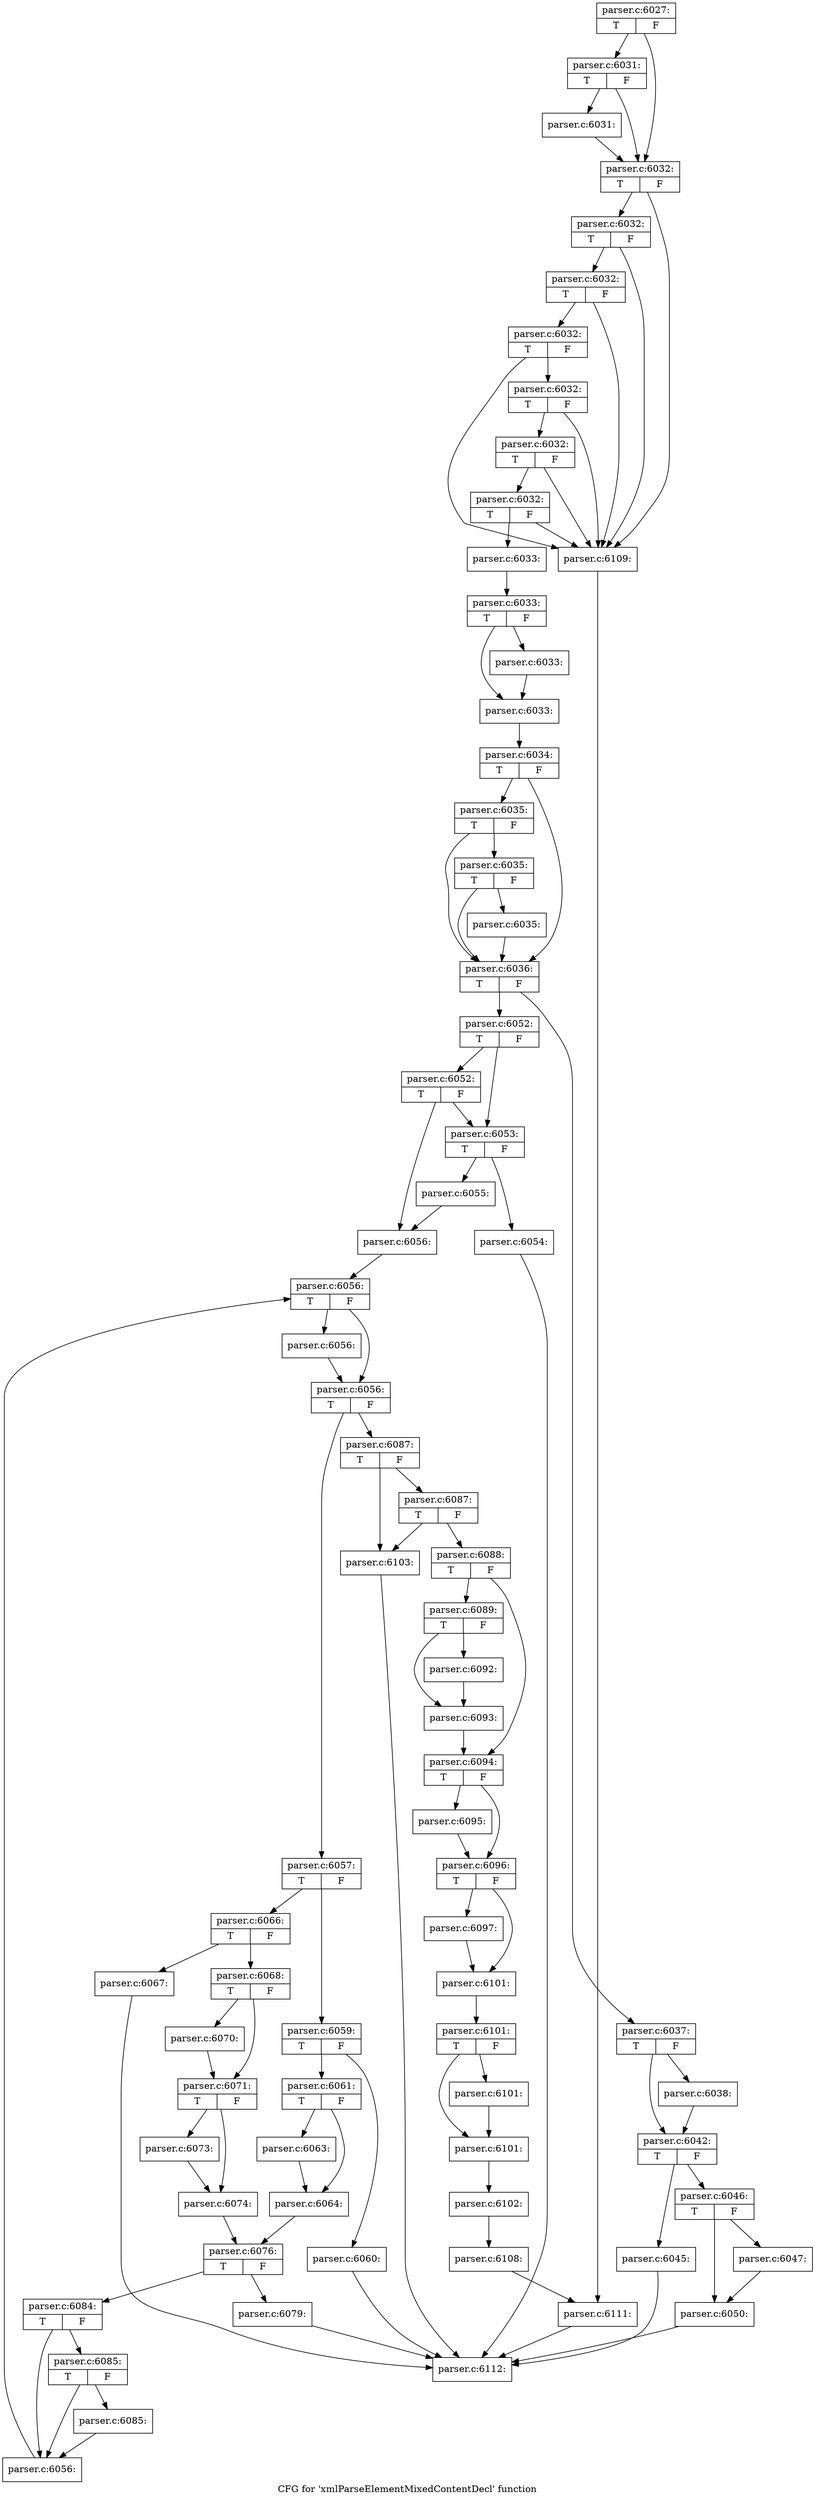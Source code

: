 digraph "CFG for 'xmlParseElementMixedContentDecl' function" {
	label="CFG for 'xmlParseElementMixedContentDecl' function";

	Node0x55d73ba5a070 [shape=record,label="{parser.c:6027:|{<s0>T|<s1>F}}"];
	Node0x55d73ba5a070 -> Node0x55d73bab39b0;
	Node0x55d73ba5a070 -> Node0x55d73bab3960;
	Node0x55d73bab39b0 [shape=record,label="{parser.c:6031:|{<s0>T|<s1>F}}"];
	Node0x55d73bab39b0 -> Node0x55d73bab3910;
	Node0x55d73bab39b0 -> Node0x55d73bab3960;
	Node0x55d73bab3910 [shape=record,label="{parser.c:6031:}"];
	Node0x55d73bab3910 -> Node0x55d73bab3960;
	Node0x55d73bab3960 [shape=record,label="{parser.c:6032:|{<s0>T|<s1>F}}"];
	Node0x55d73bab3960 -> Node0x55d73bab4530;
	Node0x55d73bab3960 -> Node0x55d73bab4320;
	Node0x55d73bab4530 [shape=record,label="{parser.c:6032:|{<s0>T|<s1>F}}"];
	Node0x55d73bab4530 -> Node0x55d73bab44e0;
	Node0x55d73bab4530 -> Node0x55d73bab4320;
	Node0x55d73bab44e0 [shape=record,label="{parser.c:6032:|{<s0>T|<s1>F}}"];
	Node0x55d73bab44e0 -> Node0x55d73bab4490;
	Node0x55d73bab44e0 -> Node0x55d73bab4320;
	Node0x55d73bab4490 [shape=record,label="{parser.c:6032:|{<s0>T|<s1>F}}"];
	Node0x55d73bab4490 -> Node0x55d73bab4440;
	Node0x55d73bab4490 -> Node0x55d73bab4320;
	Node0x55d73bab4440 [shape=record,label="{parser.c:6032:|{<s0>T|<s1>F}}"];
	Node0x55d73bab4440 -> Node0x55d73bab43f0;
	Node0x55d73bab4440 -> Node0x55d73bab4320;
	Node0x55d73bab43f0 [shape=record,label="{parser.c:6032:|{<s0>T|<s1>F}}"];
	Node0x55d73bab43f0 -> Node0x55d73bab4370;
	Node0x55d73bab43f0 -> Node0x55d73bab4320;
	Node0x55d73bab4370 [shape=record,label="{parser.c:6032:|{<s0>T|<s1>F}}"];
	Node0x55d73bab4370 -> Node0x55d73bab4280;
	Node0x55d73bab4370 -> Node0x55d73bab4320;
	Node0x55d73bab4280 [shape=record,label="{parser.c:6033:}"];
	Node0x55d73bab4280 -> Node0x55d73bab6860;
	Node0x55d73bab6860 [shape=record,label="{parser.c:6033:|{<s0>T|<s1>F}}"];
	Node0x55d73bab6860 -> Node0x55d73bab72d0;
	Node0x55d73bab6860 -> Node0x55d73bab7320;
	Node0x55d73bab72d0 [shape=record,label="{parser.c:6033:}"];
	Node0x55d73bab72d0 -> Node0x55d73bab7320;
	Node0x55d73bab7320 [shape=record,label="{parser.c:6033:}"];
	Node0x55d73bab7320 -> Node0x55d73bab67c0;
	Node0x55d73bab67c0 [shape=record,label="{parser.c:6034:|{<s0>T|<s1>F}}"];
	Node0x55d73bab67c0 -> Node0x55d73bab7cf0;
	Node0x55d73bab67c0 -> Node0x55d73bab7c20;
	Node0x55d73bab7cf0 [shape=record,label="{parser.c:6035:|{<s0>T|<s1>F}}"];
	Node0x55d73bab7cf0 -> Node0x55d73bab7c70;
	Node0x55d73bab7cf0 -> Node0x55d73bab7c20;
	Node0x55d73bab7c70 [shape=record,label="{parser.c:6035:|{<s0>T|<s1>F}}"];
	Node0x55d73bab7c70 -> Node0x55d73bab6810;
	Node0x55d73bab7c70 -> Node0x55d73bab7c20;
	Node0x55d73bab6810 [shape=record,label="{parser.c:6035:}"];
	Node0x55d73bab6810 -> Node0x55d73bab7c20;
	Node0x55d73bab7c20 [shape=record,label="{parser.c:6036:|{<s0>T|<s1>F}}"];
	Node0x55d73bab7c20 -> Node0x55d73bab8fc0;
	Node0x55d73bab7c20 -> Node0x55d73bab9010;
	Node0x55d73bab8fc0 [shape=record,label="{parser.c:6037:|{<s0>T|<s1>F}}"];
	Node0x55d73bab8fc0 -> Node0x55d73bab9690;
	Node0x55d73bab8fc0 -> Node0x55d73bab96e0;
	Node0x55d73bab9690 [shape=record,label="{parser.c:6038:}"];
	Node0x55d73bab9690 -> Node0x55d73bab96e0;
	Node0x55d73bab96e0 [shape=record,label="{parser.c:6042:|{<s0>T|<s1>F}}"];
	Node0x55d73bab96e0 -> Node0x55d73babacf0;
	Node0x55d73bab96e0 -> Node0x55d73babad40;
	Node0x55d73babacf0 [shape=record,label="{parser.c:6045:}"];
	Node0x55d73babacf0 -> Node0x55d73ba9d710;
	Node0x55d73babad40 [shape=record,label="{parser.c:6046:|{<s0>T|<s1>F}}"];
	Node0x55d73babad40 -> Node0x55d73babb110;
	Node0x55d73babad40 -> Node0x55d73babb160;
	Node0x55d73babb110 [shape=record,label="{parser.c:6047:}"];
	Node0x55d73babb110 -> Node0x55d73babb160;
	Node0x55d73babb160 [shape=record,label="{parser.c:6050:}"];
	Node0x55d73babb160 -> Node0x55d73ba9d710;
	Node0x55d73bab9010 [shape=record,label="{parser.c:6052:|{<s0>T|<s1>F}}"];
	Node0x55d73bab9010 -> Node0x55d73babbe70;
	Node0x55d73bab9010 -> Node0x55d73babbf10;
	Node0x55d73babbf10 [shape=record,label="{parser.c:6052:|{<s0>T|<s1>F}}"];
	Node0x55d73babbf10 -> Node0x55d73babbe70;
	Node0x55d73babbf10 -> Node0x55d73babbec0;
	Node0x55d73babbe70 [shape=record,label="{parser.c:6053:|{<s0>T|<s1>F}}"];
	Node0x55d73babbe70 -> Node0x55d73babd730;
	Node0x55d73babbe70 -> Node0x55d73babd780;
	Node0x55d73babd730 [shape=record,label="{parser.c:6054:}"];
	Node0x55d73babd730 -> Node0x55d73ba9d710;
	Node0x55d73babd780 [shape=record,label="{parser.c:6055:}"];
	Node0x55d73babd780 -> Node0x55d73babbec0;
	Node0x55d73babbec0 [shape=record,label="{parser.c:6056:}"];
	Node0x55d73babbec0 -> Node0x55d73babdcd0;
	Node0x55d73babdcd0 [shape=record,label="{parser.c:6056:|{<s0>T|<s1>F}}"];
	Node0x55d73babdcd0 -> Node0x55d73babdf80;
	Node0x55d73babdcd0 -> Node0x55d73babdf30;
	Node0x55d73babdf80 [shape=record,label="{parser.c:6056:}"];
	Node0x55d73babdf80 -> Node0x55d73babdf30;
	Node0x55d73babdf30 [shape=record,label="{parser.c:6056:|{<s0>T|<s1>F}}"];
	Node0x55d73babdf30 -> Node0x55d73babe7d0;
	Node0x55d73babdf30 -> Node0x55d73babdeb0;
	Node0x55d73babe7d0 [shape=record,label="{parser.c:6057:|{<s0>T|<s1>F}}"];
	Node0x55d73babe7d0 -> Node0x55d73babea80;
	Node0x55d73babe7d0 -> Node0x55d73babeb20;
	Node0x55d73babea80 [shape=record,label="{parser.c:6059:|{<s0>T|<s1>F}}"];
	Node0x55d73babea80 -> Node0x55d73babf270;
	Node0x55d73babea80 -> Node0x55d73babf2c0;
	Node0x55d73babf270 [shape=record,label="{parser.c:6060:}"];
	Node0x55d73babf270 -> Node0x55d73ba9d710;
	Node0x55d73babf2c0 [shape=record,label="{parser.c:6061:|{<s0>T|<s1>F}}"];
	Node0x55d73babf2c0 -> Node0x55d73babf9c0;
	Node0x55d73babf2c0 -> Node0x55d73babfa10;
	Node0x55d73babf9c0 [shape=record,label="{parser.c:6063:}"];
	Node0x55d73babf9c0 -> Node0x55d73babfa10;
	Node0x55d73babfa10 [shape=record,label="{parser.c:6064:}"];
	Node0x55d73babfa10 -> Node0x55d73babead0;
	Node0x55d73babeb20 [shape=record,label="{parser.c:6066:|{<s0>T|<s1>F}}"];
	Node0x55d73babeb20 -> Node0x55d73bac06c0;
	Node0x55d73babeb20 -> Node0x55d73bac0710;
	Node0x55d73bac06c0 [shape=record,label="{parser.c:6067:}"];
	Node0x55d73bac06c0 -> Node0x55d73ba9d710;
	Node0x55d73bac0710 [shape=record,label="{parser.c:6068:|{<s0>T|<s1>F}}"];
	Node0x55d73bac0710 -> Node0x55d73bac10f0;
	Node0x55d73bac0710 -> Node0x55d73bac1140;
	Node0x55d73bac10f0 [shape=record,label="{parser.c:6070:}"];
	Node0x55d73bac10f0 -> Node0x55d73bac1140;
	Node0x55d73bac1140 [shape=record,label="{parser.c:6071:|{<s0>T|<s1>F}}"];
	Node0x55d73bac1140 -> Node0x55d73bac1c60;
	Node0x55d73bac1140 -> Node0x55d73bac1cb0;
	Node0x55d73bac1c60 [shape=record,label="{parser.c:6073:}"];
	Node0x55d73bac1c60 -> Node0x55d73bac1cb0;
	Node0x55d73bac1cb0 [shape=record,label="{parser.c:6074:}"];
	Node0x55d73bac1cb0 -> Node0x55d73babead0;
	Node0x55d73babead0 [shape=record,label="{parser.c:6076:|{<s0>T|<s1>F}}"];
	Node0x55d73babead0 -> Node0x55d73bac2880;
	Node0x55d73babead0 -> Node0x55d73bac28d0;
	Node0x55d73bac2880 [shape=record,label="{parser.c:6079:}"];
	Node0x55d73bac2880 -> Node0x55d73ba9d710;
	Node0x55d73bac28d0 [shape=record,label="{parser.c:6084:|{<s0>T|<s1>F}}"];
	Node0x55d73bac28d0 -> Node0x55d73bac3780;
	Node0x55d73bac28d0 -> Node0x55d73bac3730;
	Node0x55d73bac3780 [shape=record,label="{parser.c:6085:|{<s0>T|<s1>F}}"];
	Node0x55d73bac3780 -> Node0x55d73bac36e0;
	Node0x55d73bac3780 -> Node0x55d73bac3730;
	Node0x55d73bac36e0 [shape=record,label="{parser.c:6085:}"];
	Node0x55d73bac36e0 -> Node0x55d73bac3730;
	Node0x55d73bac3730 [shape=record,label="{parser.c:6056:}"];
	Node0x55d73bac3730 -> Node0x55d73babdcd0;
	Node0x55d73babdeb0 [shape=record,label="{parser.c:6087:|{<s0>T|<s1>F}}"];
	Node0x55d73babdeb0 -> Node0x55d73bac44f0;
	Node0x55d73babdeb0 -> Node0x55d73bac44a0;
	Node0x55d73bac44f0 [shape=record,label="{parser.c:6087:|{<s0>T|<s1>F}}"];
	Node0x55d73bac44f0 -> Node0x55d73bac4400;
	Node0x55d73bac44f0 -> Node0x55d73bac44a0;
	Node0x55d73bac4400 [shape=record,label="{parser.c:6088:|{<s0>T|<s1>F}}"];
	Node0x55d73bac4400 -> Node0x55d73bac50f0;
	Node0x55d73bac4400 -> Node0x55d73bac5140;
	Node0x55d73bac50f0 [shape=record,label="{parser.c:6089:|{<s0>T|<s1>F}}"];
	Node0x55d73bac50f0 -> Node0x55d73bac59c0;
	Node0x55d73bac50f0 -> Node0x55d73bac5a10;
	Node0x55d73bac59c0 [shape=record,label="{parser.c:6092:}"];
	Node0x55d73bac59c0 -> Node0x55d73bac5a10;
	Node0x55d73bac5a10 [shape=record,label="{parser.c:6093:}"];
	Node0x55d73bac5a10 -> Node0x55d73bac5140;
	Node0x55d73bac5140 [shape=record,label="{parser.c:6094:|{<s0>T|<s1>F}}"];
	Node0x55d73bac5140 -> Node0x55d73bac6380;
	Node0x55d73bac5140 -> Node0x55d73bac63d0;
	Node0x55d73bac6380 [shape=record,label="{parser.c:6095:}"];
	Node0x55d73bac6380 -> Node0x55d73bac63d0;
	Node0x55d73bac63d0 [shape=record,label="{parser.c:6096:|{<s0>T|<s1>F}}"];
	Node0x55d73bac63d0 -> Node0x55d73bac6990;
	Node0x55d73bac63d0 -> Node0x55d73bac69e0;
	Node0x55d73bac6990 [shape=record,label="{parser.c:6097:}"];
	Node0x55d73bac6990 -> Node0x55d73bac69e0;
	Node0x55d73bac69e0 [shape=record,label="{parser.c:6101:}"];
	Node0x55d73bac69e0 -> Node0x55d73bac7390;
	Node0x55d73bac7390 [shape=record,label="{parser.c:6101:|{<s0>T|<s1>F}}"];
	Node0x55d73bac7390 -> Node0x55d73bac7dd0;
	Node0x55d73bac7390 -> Node0x55d73bac7e20;
	Node0x55d73bac7dd0 [shape=record,label="{parser.c:6101:}"];
	Node0x55d73bac7dd0 -> Node0x55d73bac7e20;
	Node0x55d73bac7e20 [shape=record,label="{parser.c:6101:}"];
	Node0x55d73bac7e20 -> Node0x55d73bac72f0;
	Node0x55d73bac72f0 [shape=record,label="{parser.c:6102:}"];
	Node0x55d73bac72f0 -> Node0x55d73bac4450;
	Node0x55d73bac44a0 [shape=record,label="{parser.c:6103:}"];
	Node0x55d73bac44a0 -> Node0x55d73ba9d710;
	Node0x55d73bac4450 [shape=record,label="{parser.c:6108:}"];
	Node0x55d73bac4450 -> Node0x55d73bab42d0;
	Node0x55d73bab4320 [shape=record,label="{parser.c:6109:}"];
	Node0x55d73bab4320 -> Node0x55d73bab42d0;
	Node0x55d73bab42d0 [shape=record,label="{parser.c:6111:}"];
	Node0x55d73bab42d0 -> Node0x55d73ba9d710;
	Node0x55d73ba9d710 [shape=record,label="{parser.c:6112:}"];
}
